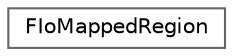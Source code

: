 digraph "Graphical Class Hierarchy"
{
 // INTERACTIVE_SVG=YES
 // LATEX_PDF_SIZE
  bgcolor="transparent";
  edge [fontname=Helvetica,fontsize=10,labelfontname=Helvetica,labelfontsize=10];
  node [fontname=Helvetica,fontsize=10,shape=box,height=0.2,width=0.4];
  rankdir="LR";
  Node0 [id="Node000000",label="FIoMappedRegion",height=0.2,width=0.4,color="grey40", fillcolor="white", style="filled",URL="$de/d0e/structFIoMappedRegion.html",tooltip="Mapped region."];
}
